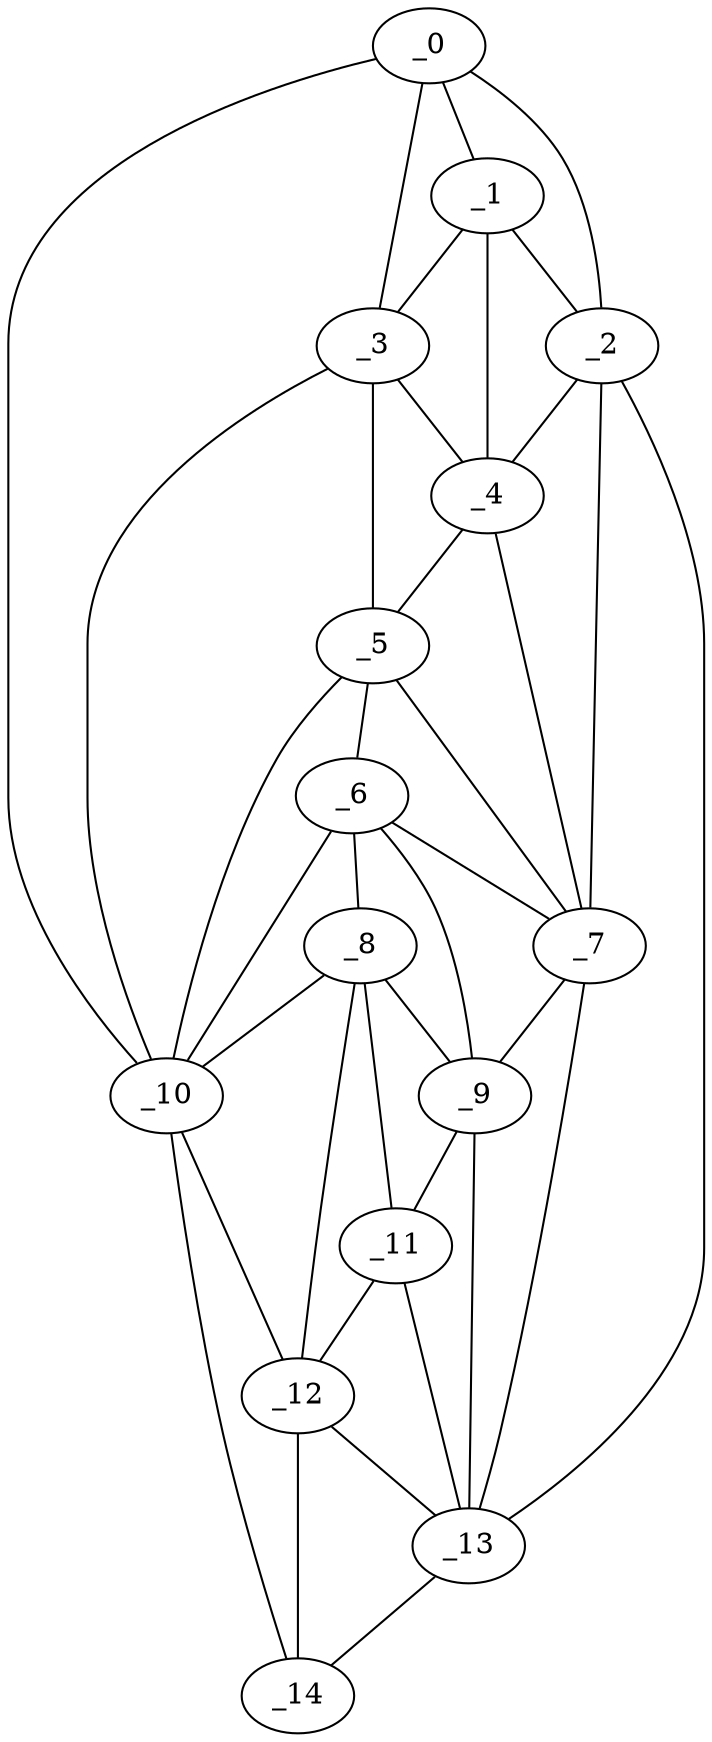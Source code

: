 graph "obj98__310.gxl" {
	_0	 [x=6,
		y=70];
	_1	 [x=36,
		y=80];
	_0 -- _1	 [valence=1];
	_2	 [x=36,
		y=97];
	_0 -- _2	 [valence=1];
	_3	 [x=39,
		y=63];
	_0 -- _3	 [valence=2];
	_10	 [x=97,
		y=29];
	_0 -- _10	 [valence=1];
	_1 -- _2	 [valence=2];
	_1 -- _3	 [valence=2];
	_4	 [x=58,
		y=83];
	_1 -- _4	 [valence=1];
	_2 -- _4	 [valence=2];
	_7	 [x=84,
		y=70];
	_2 -- _7	 [valence=1];
	_13	 [x=125,
		y=55];
	_2 -- _13	 [valence=1];
	_3 -- _4	 [valence=2];
	_5	 [x=65,
		y=52];
	_3 -- _5	 [valence=2];
	_3 -- _10	 [valence=1];
	_4 -- _5	 [valence=2];
	_4 -- _7	 [valence=2];
	_6	 [x=74,
		y=48];
	_5 -- _6	 [valence=1];
	_5 -- _7	 [valence=2];
	_5 -- _10	 [valence=2];
	_6 -- _7	 [valence=2];
	_8	 [x=92,
		y=41];
	_6 -- _8	 [valence=1];
	_9	 [x=95,
		y=64];
	_6 -- _9	 [valence=2];
	_6 -- _10	 [valence=1];
	_7 -- _9	 [valence=1];
	_7 -- _13	 [valence=2];
	_8 -- _9	 [valence=2];
	_8 -- _10	 [valence=1];
	_11	 [x=101,
		y=59];
	_8 -- _11	 [valence=1];
	_12	 [x=109,
		y=37];
	_8 -- _12	 [valence=2];
	_9 -- _11	 [valence=2];
	_9 -- _13	 [valence=2];
	_10 -- _12	 [valence=1];
	_14	 [x=126,
		y=37];
	_10 -- _14	 [valence=1];
	_11 -- _12	 [valence=1];
	_11 -- _13	 [valence=2];
	_12 -- _13	 [valence=1];
	_12 -- _14	 [valence=2];
	_13 -- _14	 [valence=1];
}
